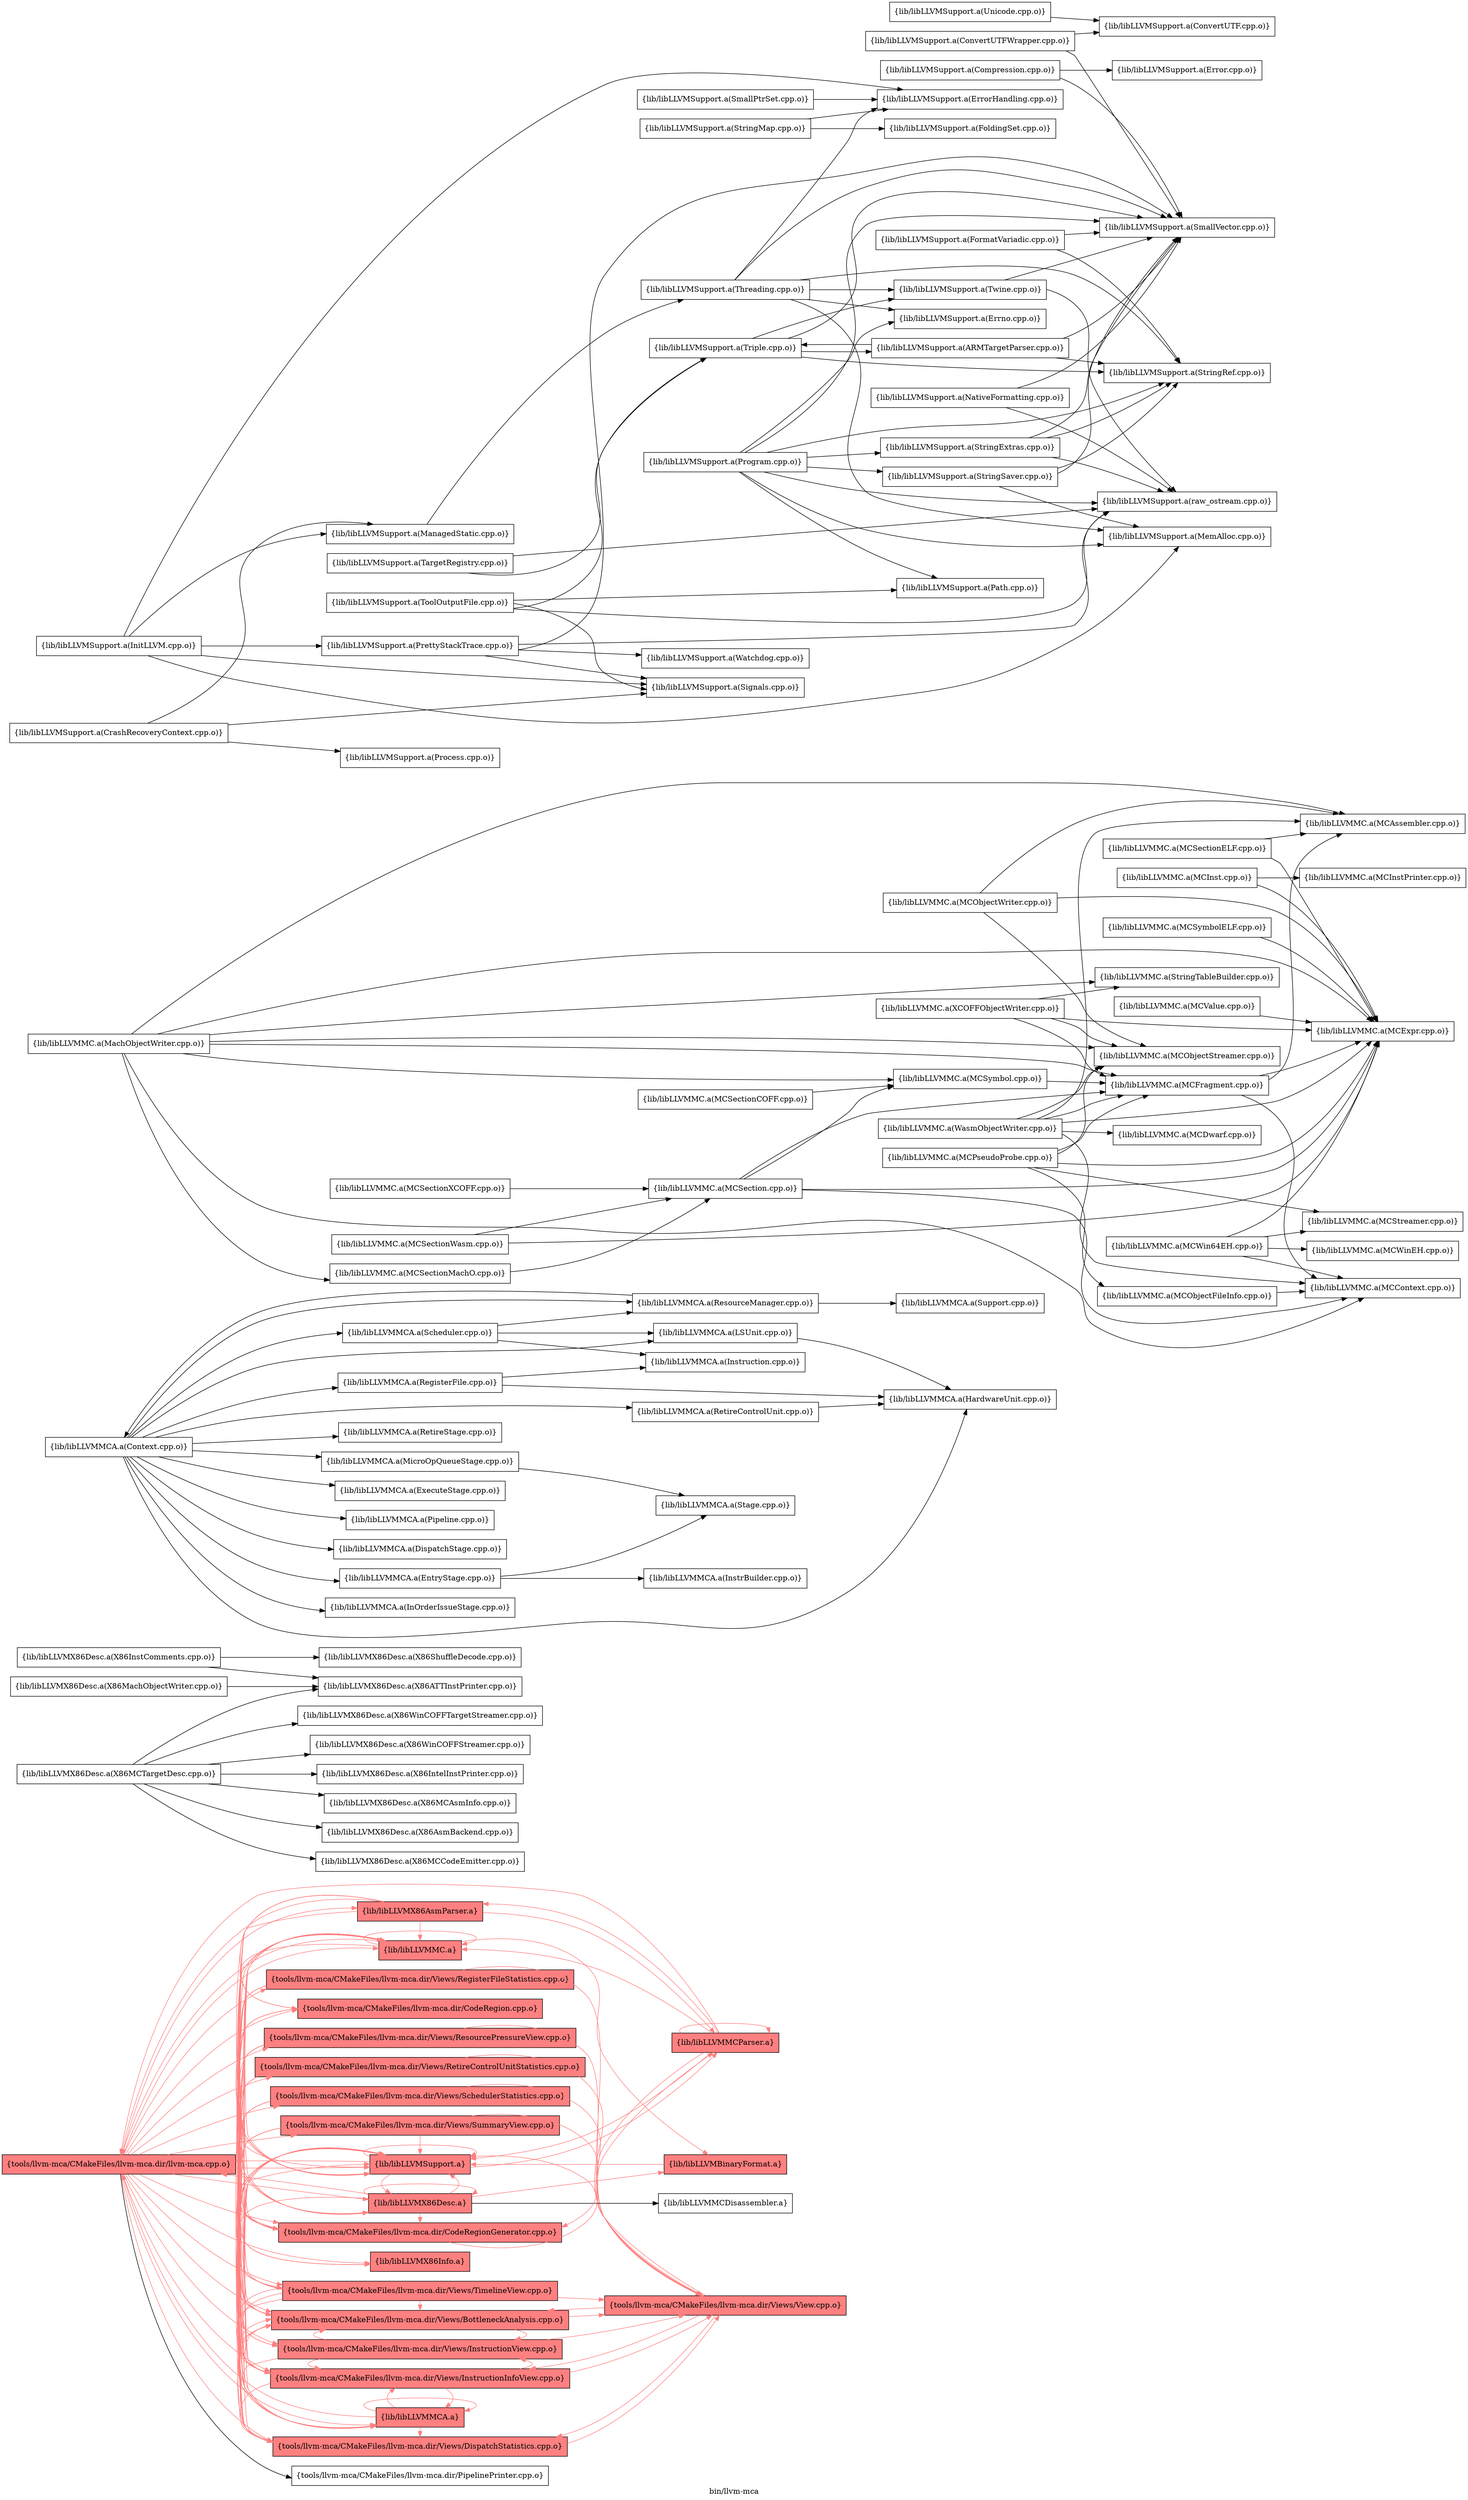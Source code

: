 digraph "bin/llvm-mca" {
	label="bin/llvm-mca";
	rankdir="LR"
	{ rank=same; Node0x556fa1e365c8;  }
	{ rank=same; Node0x556fa1e35e48; Node0x556fa1e37608; Node0x556fa1e37838; Node0x556fa1e37158; Node0x556fa1e38ff8; Node0x556fa1e382d8; Node0x556fa1e380a8; Node0x556fa1e39868; Node0x556fa1e38be8; Node0x556fa1e37f68; Node0x556fa1e384b8; Node0x556fa1e37a18; Node0x556fa1e36cf8; Node0x556fa1e378d8; Node0x556fa1e36a28; Node0x556fa1e35f88; Node0x556fa1e359e8; Node0x556fa1e35ee8; Node0x556fa1e39b88;  }

	Node0x556fa1e365c8 [shape=record,shape=box,style=filled,fillcolor="1.000000 0.5 1",group=1,label="{tools/llvm-mca/CMakeFiles/llvm-mca.dir/llvm-mca.cpp.o}"];
	Node0x556fa1e365c8 -> Node0x556fa1e35e48[color="1.000000 0.5 1"];
	Node0x556fa1e365c8 -> Node0x556fa1e37608[color="1.000000 0.5 1"];
	Node0x556fa1e365c8 -> Node0x556fa1e37838;
	Node0x556fa1e365c8 -> Node0x556fa1e37158[color="1.000000 0.5 1"];
	Node0x556fa1e365c8 -> Node0x556fa1e38ff8[color="1.000000 0.5 1"];
	Node0x556fa1e365c8 -> Node0x556fa1e382d8[color="1.000000 0.5 1"];
	Node0x556fa1e365c8 -> Node0x556fa1e380a8[color="1.000000 0.5 1"];
	Node0x556fa1e365c8 -> Node0x556fa1e39868[color="1.000000 0.5 1"];
	Node0x556fa1e365c8 -> Node0x556fa1e38be8[color="1.000000 0.5 1"];
	Node0x556fa1e365c8 -> Node0x556fa1e37f68[color="1.000000 0.5 1"];
	Node0x556fa1e365c8 -> Node0x556fa1e384b8[color="1.000000 0.5 1"];
	Node0x556fa1e365c8 -> Node0x556fa1e37a18[color="1.000000 0.5 1"];
	Node0x556fa1e365c8 -> Node0x556fa1e36cf8[color="1.000000 0.5 1"];
	Node0x556fa1e365c8 -> Node0x556fa1e378d8[color="1.000000 0.5 1"];
	Node0x556fa1e365c8 -> Node0x556fa1e36a28[color="1.000000 0.5 1"];
	Node0x556fa1e365c8 -> Node0x556fa1e35f88[color="1.000000 0.5 1"];
	Node0x556fa1e365c8 -> Node0x556fa1e359e8[color="1.000000 0.5 1"];
	Node0x556fa1e365c8 -> Node0x556fa1e35ee8[color="1.000000 0.5 1"];
	Node0x556fa1e365c8 -> Node0x556fa1e39b88[color="1.000000 0.5 1"];
	Node0x556fa1e35e48 [shape=record,shape=box,style=filled,fillcolor="1.000000 0.5 1",group=1,label="{tools/llvm-mca/CMakeFiles/llvm-mca.dir/CodeRegion.cpp.o}"];
	Node0x556fa1e35e48 -> Node0x556fa1e39b88[color="1.000000 0.5 1"];
	Node0x556fa1e37608 [shape=record,shape=box,style=filled,fillcolor="1.000000 0.5 1",group=1,label="{tools/llvm-mca/CMakeFiles/llvm-mca.dir/CodeRegionGenerator.cpp.o}"];
	Node0x556fa1e37608 -> Node0x556fa1e35e48[color="1.000000 0.5 1"];
	Node0x556fa1e37608 -> Node0x556fa1e35ee8[color="1.000000 0.5 1"];
	Node0x556fa1e37608 -> Node0x556fa1e3a088[color="1.000000 0.5 1"];
	Node0x556fa1e37608 -> Node0x556fa1e39b88[color="1.000000 0.5 1"];
	Node0x556fa1e37838 [shape=record,shape=box,group=0,label="{tools/llvm-mca/CMakeFiles/llvm-mca.dir/PipelinePrinter.cpp.o}"];
	Node0x556fa1e37158 [shape=record,shape=box,style=filled,fillcolor="1.000000 0.5 1",group=1,label="{tools/llvm-mca/CMakeFiles/llvm-mca.dir/Views/BottleneckAnalysis.cpp.o}"];
	Node0x556fa1e37158 -> Node0x556fa1e380a8[color="1.000000 0.5 1"];
	Node0x556fa1e37158 -> Node0x556fa1e36118[color="1.000000 0.5 1"];
	Node0x556fa1e37158 -> Node0x556fa1e359e8[color="1.000000 0.5 1"];
	Node0x556fa1e37158 -> Node0x556fa1e39b88[color="1.000000 0.5 1"];
	Node0x556fa1e38ff8 [shape=record,shape=box,style=filled,fillcolor="1.000000 0.5 1",group=1,label="{tools/llvm-mca/CMakeFiles/llvm-mca.dir/Views/DispatchStatistics.cpp.o}"];
	Node0x556fa1e38ff8 -> Node0x556fa1e37158[color="1.000000 0.5 1"];
	Node0x556fa1e38ff8 -> Node0x556fa1e36118[color="1.000000 0.5 1"];
	Node0x556fa1e38ff8 -> Node0x556fa1e39b88[color="1.000000 0.5 1"];
	Node0x556fa1e382d8 [shape=record,shape=box,style=filled,fillcolor="1.000000 0.5 1",group=1,label="{tools/llvm-mca/CMakeFiles/llvm-mca.dir/Views/InstructionInfoView.cpp.o}"];
	Node0x556fa1e382d8 -> Node0x556fa1e37158[color="1.000000 0.5 1"];
	Node0x556fa1e382d8 -> Node0x556fa1e38ff8[color="1.000000 0.5 1"];
	Node0x556fa1e382d8 -> Node0x556fa1e380a8[color="1.000000 0.5 1"];
	Node0x556fa1e382d8 -> Node0x556fa1e36118[color="1.000000 0.5 1"];
	Node0x556fa1e382d8 -> Node0x556fa1e359e8[color="1.000000 0.5 1"];
	Node0x556fa1e382d8 -> Node0x556fa1e35ee8[color="1.000000 0.5 1"];
	Node0x556fa1e382d8 -> Node0x556fa1e39b88[color="1.000000 0.5 1"];
	Node0x556fa1e380a8 [shape=record,shape=box,style=filled,fillcolor="1.000000 0.5 1",group=1,label="{tools/llvm-mca/CMakeFiles/llvm-mca.dir/Views/InstructionView.cpp.o}"];
	Node0x556fa1e380a8 -> Node0x556fa1e37158[color="1.000000 0.5 1"];
	Node0x556fa1e380a8 -> Node0x556fa1e38ff8[color="1.000000 0.5 1"];
	Node0x556fa1e380a8 -> Node0x556fa1e382d8[color="1.000000 0.5 1"];
	Node0x556fa1e380a8 -> Node0x556fa1e36118[color="1.000000 0.5 1"];
	Node0x556fa1e380a8 -> Node0x556fa1e39b88[color="1.000000 0.5 1"];
	Node0x556fa1e39868 [shape=record,shape=box,style=filled,fillcolor="1.000000 0.5 1",group=1,label="{tools/llvm-mca/CMakeFiles/llvm-mca.dir/Views/RegisterFileStatistics.cpp.o}"];
	Node0x556fa1e39868 -> Node0x556fa1e37158[color="1.000000 0.5 1"];
	Node0x556fa1e39868 -> Node0x556fa1e38ff8[color="1.000000 0.5 1"];
	Node0x556fa1e39868 -> Node0x556fa1e382d8[color="1.000000 0.5 1"];
	Node0x556fa1e39868 -> Node0x556fa1e36118[color="1.000000 0.5 1"];
	Node0x556fa1e39868 -> Node0x556fa1e39b88[color="1.000000 0.5 1"];
	Node0x556fa1e38be8 [shape=record,shape=box,style=filled,fillcolor="1.000000 0.5 1",group=1,label="{tools/llvm-mca/CMakeFiles/llvm-mca.dir/Views/ResourcePressureView.cpp.o}"];
	Node0x556fa1e38be8 -> Node0x556fa1e37158[color="1.000000 0.5 1"];
	Node0x556fa1e38be8 -> Node0x556fa1e38ff8[color="1.000000 0.5 1"];
	Node0x556fa1e38be8 -> Node0x556fa1e382d8[color="1.000000 0.5 1"];
	Node0x556fa1e38be8 -> Node0x556fa1e380a8[color="1.000000 0.5 1"];
	Node0x556fa1e38be8 -> Node0x556fa1e36118[color="1.000000 0.5 1"];
	Node0x556fa1e38be8 -> Node0x556fa1e359e8[color="1.000000 0.5 1"];
	Node0x556fa1e38be8 -> Node0x556fa1e39b88[color="1.000000 0.5 1"];
	Node0x556fa1e37f68 [shape=record,shape=box,style=filled,fillcolor="1.000000 0.5 1",group=1,label="{tools/llvm-mca/CMakeFiles/llvm-mca.dir/Views/RetireControlUnitStatistics.cpp.o}"];
	Node0x556fa1e37f68 -> Node0x556fa1e37158[color="1.000000 0.5 1"];
	Node0x556fa1e37f68 -> Node0x556fa1e38ff8[color="1.000000 0.5 1"];
	Node0x556fa1e37f68 -> Node0x556fa1e382d8[color="1.000000 0.5 1"];
	Node0x556fa1e37f68 -> Node0x556fa1e36118[color="1.000000 0.5 1"];
	Node0x556fa1e37f68 -> Node0x556fa1e39b88[color="1.000000 0.5 1"];
	Node0x556fa1e384b8 [shape=record,shape=box,style=filled,fillcolor="1.000000 0.5 1",group=1,label="{tools/llvm-mca/CMakeFiles/llvm-mca.dir/Views/SchedulerStatistics.cpp.o}"];
	Node0x556fa1e384b8 -> Node0x556fa1e37158[color="1.000000 0.5 1"];
	Node0x556fa1e384b8 -> Node0x556fa1e38ff8[color="1.000000 0.5 1"];
	Node0x556fa1e384b8 -> Node0x556fa1e382d8[color="1.000000 0.5 1"];
	Node0x556fa1e384b8 -> Node0x556fa1e36118[color="1.000000 0.5 1"];
	Node0x556fa1e384b8 -> Node0x556fa1e39b88[color="1.000000 0.5 1"];
	Node0x556fa1e37a18 [shape=record,shape=box,style=filled,fillcolor="1.000000 0.5 1",group=1,label="{tools/llvm-mca/CMakeFiles/llvm-mca.dir/Views/SummaryView.cpp.o}"];
	Node0x556fa1e37a18 -> Node0x556fa1e37158[color="1.000000 0.5 1"];
	Node0x556fa1e37a18 -> Node0x556fa1e38ff8[color="1.000000 0.5 1"];
	Node0x556fa1e37a18 -> Node0x556fa1e382d8[color="1.000000 0.5 1"];
	Node0x556fa1e37a18 -> Node0x556fa1e36118[color="1.000000 0.5 1"];
	Node0x556fa1e37a18 -> Node0x556fa1e359e8[color="1.000000 0.5 1"];
	Node0x556fa1e37a18 -> Node0x556fa1e39b88[color="1.000000 0.5 1"];
	Node0x556fa1e36cf8 [shape=record,shape=box,style=filled,fillcolor="1.000000 0.5 1",group=1,label="{tools/llvm-mca/CMakeFiles/llvm-mca.dir/Views/TimelineView.cpp.o}"];
	Node0x556fa1e36cf8 -> Node0x556fa1e37158[color="1.000000 0.5 1"];
	Node0x556fa1e36cf8 -> Node0x556fa1e38ff8[color="1.000000 0.5 1"];
	Node0x556fa1e36cf8 -> Node0x556fa1e382d8[color="1.000000 0.5 1"];
	Node0x556fa1e36cf8 -> Node0x556fa1e380a8[color="1.000000 0.5 1"];
	Node0x556fa1e36cf8 -> Node0x556fa1e36118[color="1.000000 0.5 1"];
	Node0x556fa1e36cf8 -> Node0x556fa1e39b88[color="1.000000 0.5 1"];
	Node0x556fa1e378d8 [shape=record,shape=box,style=filled,fillcolor="1.000000 0.5 1",group=1,label="{lib/libLLVMX86AsmParser.a}"];
	Node0x556fa1e378d8 -> Node0x556fa1e365c8[color="1.000000 0.5 1"];
	Node0x556fa1e378d8 -> Node0x556fa1e35e48[color="1.000000 0.5 1"];
	Node0x556fa1e378d8 -> Node0x556fa1e37608[color="1.000000 0.5 1"];
	Node0x556fa1e378d8 -> Node0x556fa1e36a28[color="1.000000 0.5 1"];
	Node0x556fa1e378d8 -> Node0x556fa1e35f88[color="1.000000 0.5 1"];
	Node0x556fa1e378d8 -> Node0x556fa1e35ee8[color="1.000000 0.5 1"];
	Node0x556fa1e378d8 -> Node0x556fa1e3a088[color="1.000000 0.5 1"];
	Node0x556fa1e378d8 -> Node0x556fa1e39b88[color="1.000000 0.5 1"];
	Node0x556fa1e36a28 [shape=record,shape=box,style=filled,fillcolor="1.000000 0.5 1",group=1,label="{lib/libLLVMX86Desc.a}"];
	Node0x556fa1e36a28 -> Node0x556fa1e365c8[color="1.000000 0.5 1"];
	Node0x556fa1e36a28 -> Node0x556fa1e36a28[color="1.000000 0.5 1"];
	Node0x556fa1e36a28 -> Node0x556fa1e35ee8[color="1.000000 0.5 1"];
	Node0x556fa1e36a28 -> Node0x556fa1e39b88[color="1.000000 0.5 1"];
	Node0x556fa1e36a28 -> Node0x556fa1e35f88[color="1.000000 0.5 1"];
	Node0x556fa1e36a28 -> Node0x556fa1e39728;
	Node0x556fa1e36a28 -> Node0x556fa1e35e48[color="1.000000 0.5 1"];
	Node0x556fa1e36a28 -> Node0x556fa1e38c88[color="1.000000 0.5 1"];
	Node0x556fa1e36a28 -> Node0x556fa1e37608[color="1.000000 0.5 1"];
	Node0x556fa1e35f88 [shape=record,shape=box,style=filled,fillcolor="1.000000 0.5 1",group=1,label="{lib/libLLVMX86Info.a}"];
	Node0x556fa1e35f88 -> Node0x556fa1e39b88[color="1.000000 0.5 1"];
	Node0x556fa1e359e8 [shape=record,shape=box,style=filled,fillcolor="1.000000 0.5 1",group=1,label="{lib/libLLVMMCA.a}"];
	Node0x556fa1e359e8 -> Node0x556fa1e39b88[color="1.000000 0.5 1"];
	Node0x556fa1e359e8 -> Node0x556fa1e365c8[color="1.000000 0.5 1"];
	Node0x556fa1e359e8 -> Node0x556fa1e382d8[color="1.000000 0.5 1"];
	Node0x556fa1e359e8 -> Node0x556fa1e359e8[color="1.000000 0.5 1"];
	Node0x556fa1e359e8 -> Node0x556fa1e35ee8[color="1.000000 0.5 1"];
	Node0x556fa1e359e8 -> Node0x556fa1e37158[color="1.000000 0.5 1"];
	Node0x556fa1e359e8 -> Node0x556fa1e38ff8[color="1.000000 0.5 1"];
	Node0x556fa1e35ee8 [shape=record,shape=box,style=filled,fillcolor="1.000000 0.5 1",group=1,label="{lib/libLLVMMC.a}"];
	Node0x556fa1e35ee8 -> Node0x556fa1e36a28[color="1.000000 0.5 1"];
	Node0x556fa1e35ee8 -> Node0x556fa1e359e8[color="1.000000 0.5 1"];
	Node0x556fa1e35ee8 -> Node0x556fa1e39b88[color="1.000000 0.5 1"];
	Node0x556fa1e35ee8 -> Node0x556fa1e365c8[color="1.000000 0.5 1"];
	Node0x556fa1e35ee8 -> Node0x556fa1e35ee8[color="1.000000 0.5 1"];
	Node0x556fa1e35ee8 -> Node0x556fa1e35e48[color="1.000000 0.5 1"];
	Node0x556fa1e35ee8 -> Node0x556fa1e37608[color="1.000000 0.5 1"];
	Node0x556fa1e35ee8 -> Node0x556fa1e38c88[color="1.000000 0.5 1"];
	Node0x556fa1e35ee8 -> Node0x556fa1e382d8[color="1.000000 0.5 1"];
	Node0x556fa1e35ee8 -> Node0x556fa1e36cf8[color="1.000000 0.5 1"];
	Node0x556fa1e39b88 [shape=record,shape=box,style=filled,fillcolor="1.000000 0.5 1",group=1,label="{lib/libLLVMSupport.a}"];
	Node0x556fa1e39b88 -> Node0x556fa1e365c8[color="1.000000 0.5 1"];
	Node0x556fa1e39b88 -> Node0x556fa1e35ee8[color="1.000000 0.5 1"];
	Node0x556fa1e39b88 -> Node0x556fa1e3a088[color="1.000000 0.5 1"];
	Node0x556fa1e39b88 -> Node0x556fa1e39b88[color="1.000000 0.5 1"];
	Node0x556fa1e39b88 -> Node0x556fa1e37158[color="1.000000 0.5 1"];
	Node0x556fa1e39b88 -> Node0x556fa1e36cf8[color="1.000000 0.5 1"];
	Node0x556fa1e39b88 -> Node0x556fa1e38ff8[color="1.000000 0.5 1"];
	Node0x556fa1e39b88 -> Node0x556fa1e382d8[color="1.000000 0.5 1"];
	Node0x556fa1e39b88 -> Node0x556fa1e36a28[color="1.000000 0.5 1"];
	Node0x556fa1e3a088 [shape=record,shape=box,style=filled,fillcolor="1.000000 0.5 1",group=1,label="{lib/libLLVMMCParser.a}"];
	Node0x556fa1e3a088 -> Node0x556fa1e365c8[color="1.000000 0.5 1"];
	Node0x556fa1e3a088 -> Node0x556fa1e37608[color="1.000000 0.5 1"];
	Node0x556fa1e3a088 -> Node0x556fa1e378d8[color="1.000000 0.5 1"];
	Node0x556fa1e3a088 -> Node0x556fa1e35ee8[color="1.000000 0.5 1"];
	Node0x556fa1e3a088 -> Node0x556fa1e3a088[color="1.000000 0.5 1"];
	Node0x556fa1e3a088 -> Node0x556fa1e39b88[color="1.000000 0.5 1"];
	Node0x556fa1e36118 [shape=record,shape=box,style=filled,fillcolor="1.000000 0.5 1",group=1,label="{tools/llvm-mca/CMakeFiles/llvm-mca.dir/Views/View.cpp.o}"];
	Node0x556fa1e36118 -> Node0x556fa1e37158[color="1.000000 0.5 1"];
	Node0x556fa1e36118 -> Node0x556fa1e38ff8[color="1.000000 0.5 1"];
	Node0x556fa1e36118 -> Node0x556fa1e382d8[color="1.000000 0.5 1"];
	Node0x556fa1e36118 -> Node0x556fa1e39b88[color="1.000000 0.5 1"];
	Node0x556fa1e372e8 [shape=record,shape=box,group=0,label="{lib/libLLVMX86Desc.a(X86InstComments.cpp.o)}"];
	Node0x556fa1e372e8 -> Node0x556fa1e3a178;
	Node0x556fa1e372e8 -> Node0x556fa1e381e8;
	Node0x556fa1e3a178 [shape=record,shape=box,group=0,label="{lib/libLLVMX86Desc.a(X86ATTInstPrinter.cpp.o)}"];
	Node0x556fa1e381e8 [shape=record,shape=box,group=0,label="{lib/libLLVMX86Desc.a(X86ShuffleDecode.cpp.o)}"];
	Node0x556fa1e38418 [shape=record,shape=box,group=0,label="{lib/libLLVMX86Desc.a(X86MCTargetDesc.cpp.o)}"];
	Node0x556fa1e38418 -> Node0x556fa1e3a178;
	Node0x556fa1e38418 -> Node0x556fa1e36a78;
	Node0x556fa1e38418 -> Node0x556fa1e39048;
	Node0x556fa1e38418 -> Node0x556fa1e39318;
	Node0x556fa1e38418 -> Node0x556fa1e39db8;
	Node0x556fa1e38418 -> Node0x556fa1e399f8;
	Node0x556fa1e38418 -> Node0x556fa1e392c8;
	Node0x556fa1e36a78 [shape=record,shape=box,group=0,label="{lib/libLLVMX86Desc.a(X86IntelInstPrinter.cpp.o)}"];
	Node0x556fa1e39048 [shape=record,shape=box,group=0,label="{lib/libLLVMX86Desc.a(X86AsmBackend.cpp.o)}"];
	Node0x556fa1e39318 [shape=record,shape=box,group=0,label="{lib/libLLVMX86Desc.a(X86MCAsmInfo.cpp.o)}"];
	Node0x556fa1e39db8 [shape=record,shape=box,group=0,label="{lib/libLLVMX86Desc.a(X86MCCodeEmitter.cpp.o)}"];
	Node0x556fa1e399f8 [shape=record,shape=box,group=0,label="{lib/libLLVMX86Desc.a(X86WinCOFFStreamer.cpp.o)}"];
	Node0x556fa1e392c8 [shape=record,shape=box,group=0,label="{lib/libLLVMX86Desc.a(X86WinCOFFTargetStreamer.cpp.o)}"];
	Node0x556fa1e39728 [shape=record,shape=box,group=0,label="{lib/libLLVMMCDisassembler.a}"];
	Node0x556fa1e38c88 [shape=record,shape=box,style=filled,fillcolor="1.000000 0.5 1",group=1,label="{lib/libLLVMBinaryFormat.a}"];
	Node0x556fa1e38c88 -> Node0x556fa1e39b88[color="1.000000 0.5 1"];
	Node0x556fa1e3a0d8 [shape=record,shape=box,group=0,label="{lib/libLLVMX86Desc.a(X86MachObjectWriter.cpp.o)}"];
	Node0x556fa1e3a0d8 -> Node0x556fa1e3a178;
	Node0x556fa1e37dd8 [shape=record,shape=box,group=0,label="{lib/libLLVMMCA.a(Context.cpp.o)}"];
	Node0x556fa1e37dd8 -> Node0x556fa1e38378;
	Node0x556fa1e37dd8 -> Node0x556fa1e38a58;
	Node0x556fa1e37dd8 -> Node0x556fa1e39138;
	Node0x556fa1e37dd8 -> Node0x556fa1e399a8;
	Node0x556fa1e37dd8 -> Node0x556fa1e3a128;
	Node0x556fa1e37dd8 -> Node0x556fa1e35628;
	Node0x556fa1e37dd8 -> Node0x556fa1e370b8;
	Node0x556fa1e37dd8 -> Node0x556fa1e36988;
	Node0x556fa1e37dd8 -> Node0x556fa1e36618;
	Node0x556fa1e37dd8 -> Node0x556fa1e35e98;
	Node0x556fa1e37dd8 -> Node0x556fa1e35718;
	Node0x556fa1e37dd8 -> Node0x556fa1e39818;
	Node0x556fa1e37dd8 -> Node0x556fa1e390e8;
	Node0x556fa1e38378 [shape=record,shape=box,group=0,label="{lib/libLLVMMCA.a(HardwareUnit.cpp.o)}"];
	Node0x556fa1e38a58 [shape=record,shape=box,group=0,label="{lib/libLLVMMCA.a(LSUnit.cpp.o)}"];
	Node0x556fa1e38a58 -> Node0x556fa1e38378;
	Node0x556fa1e39138 [shape=record,shape=box,group=0,label="{lib/libLLVMMCA.a(RegisterFile.cpp.o)}"];
	Node0x556fa1e39138 -> Node0x556fa1e38378;
	Node0x556fa1e39138 -> Node0x556fa1e37928;
	Node0x556fa1e399a8 [shape=record,shape=box,group=0,label="{lib/libLLVMMCA.a(ResourceManager.cpp.o)}"];
	Node0x556fa1e399a8 -> Node0x556fa1e37dd8;
	Node0x556fa1e399a8 -> Node0x556fa1e39368;
	Node0x556fa1e3a128 [shape=record,shape=box,group=0,label="{lib/libLLVMMCA.a(RetireControlUnit.cpp.o)}"];
	Node0x556fa1e3a128 -> Node0x556fa1e38378;
	Node0x556fa1e35628 [shape=record,shape=box,group=0,label="{lib/libLLVMMCA.a(Scheduler.cpp.o)}"];
	Node0x556fa1e35628 -> Node0x556fa1e38a58;
	Node0x556fa1e35628 -> Node0x556fa1e399a8;
	Node0x556fa1e35628 -> Node0x556fa1e37928;
	Node0x556fa1e370b8 [shape=record,shape=box,group=0,label="{lib/libLLVMMCA.a(Pipeline.cpp.o)}"];
	Node0x556fa1e36988 [shape=record,shape=box,group=0,label="{lib/libLLVMMCA.a(DispatchStage.cpp.o)}"];
	Node0x556fa1e36618 [shape=record,shape=box,group=0,label="{lib/libLLVMMCA.a(EntryStage.cpp.o)}"];
	Node0x556fa1e36618 -> Node0x556fa1e37e78;
	Node0x556fa1e36618 -> Node0x556fa1e38968;
	Node0x556fa1e35e98 [shape=record,shape=box,group=0,label="{lib/libLLVMMCA.a(ExecuteStage.cpp.o)}"];
	Node0x556fa1e35718 [shape=record,shape=box,group=0,label="{lib/libLLVMMCA.a(InOrderIssueStage.cpp.o)}"];
	Node0x556fa1e39818 [shape=record,shape=box,group=0,label="{lib/libLLVMMCA.a(MicroOpQueueStage.cpp.o)}"];
	Node0x556fa1e39818 -> Node0x556fa1e38968;
	Node0x556fa1e390e8 [shape=record,shape=box,group=0,label="{lib/libLLVMMCA.a(RetireStage.cpp.o)}"];
	Node0x556fa1e37928 [shape=record,shape=box,group=0,label="{lib/libLLVMMCA.a(Instruction.cpp.o)}"];
	Node0x556fa1e39368 [shape=record,shape=box,group=0,label="{lib/libLLVMMCA.a(Support.cpp.o)}"];
	Node0x556fa1e37e78 [shape=record,shape=box,group=0,label="{lib/libLLVMMCA.a(InstrBuilder.cpp.o)}"];
	Node0x556fa1e38968 [shape=record,shape=box,group=0,label="{lib/libLLVMMCA.a(Stage.cpp.o)}"];
	Node0x556fa1e38a08 [shape=record,shape=box,group=0,label="{lib/libLLVMMC.a(MCFragment.cpp.o)}"];
	Node0x556fa1e38a08 -> Node0x556fa1e37658;
	Node0x556fa1e38a08 -> Node0x556fa1e36028;
	Node0x556fa1e38a08 -> Node0x556fa1e39a48;
	Node0x556fa1e37658 [shape=record,shape=box,group=0,label="{lib/libLLVMMC.a(MCAssembler.cpp.o)}"];
	Node0x556fa1e36028 [shape=record,shape=box,group=0,label="{lib/libLLVMMC.a(MCContext.cpp.o)}"];
	Node0x556fa1e39a48 [shape=record,shape=box,group=0,label="{lib/libLLVMMC.a(MCExpr.cpp.o)}"];
	Node0x556fa1e38c38 [shape=record,shape=box,group=0,label="{lib/libLLVMMC.a(MCInst.cpp.o)}"];
	Node0x556fa1e38c38 -> Node0x556fa1e39a48;
	Node0x556fa1e38c38 -> Node0x556fa1e38558;
	Node0x556fa1e38558 [shape=record,shape=box,group=0,label="{lib/libLLVMMC.a(MCInstPrinter.cpp.o)}"];
	Node0x556fa1e36ed8 [shape=record,shape=box,group=0,label="{lib/libLLVMMC.a(MCObjectFileInfo.cpp.o)}"];
	Node0x556fa1e36ed8 -> Node0x556fa1e36028;
	Node0x556fa1e36078 [shape=record,shape=box,group=0,label="{lib/libLLVMMC.a(MCObjectWriter.cpp.o)}"];
	Node0x556fa1e36078 -> Node0x556fa1e37658;
	Node0x556fa1e36078 -> Node0x556fa1e39a48;
	Node0x556fa1e36078 -> Node0x556fa1e36ca8;
	Node0x556fa1e36ca8 [shape=record,shape=box,group=0,label="{lib/libLLVMMC.a(MCObjectStreamer.cpp.o)}"];
	Node0x556fa1e35da8 [shape=record,shape=box,group=0,label="{lib/libLLVMMC.a(MCPseudoProbe.cpp.o)}"];
	Node0x556fa1e35da8 -> Node0x556fa1e39a48;
	Node0x556fa1e35da8 -> Node0x556fa1e38a08;
	Node0x556fa1e35da8 -> Node0x556fa1e36ed8;
	Node0x556fa1e35da8 -> Node0x556fa1e36ca8;
	Node0x556fa1e35da8 -> Node0x556fa1e38af8;
	Node0x556fa1e38af8 [shape=record,shape=box,group=0,label="{lib/libLLVMMC.a(MCStreamer.cpp.o)}"];
	Node0x556fa1e36758 [shape=record,shape=box,group=0,label="{lib/libLLVMMC.a(MCSection.cpp.o)}"];
	Node0x556fa1e36758 -> Node0x556fa1e36028;
	Node0x556fa1e36758 -> Node0x556fa1e39a48;
	Node0x556fa1e36758 -> Node0x556fa1e38a08;
	Node0x556fa1e36758 -> Node0x556fa1e37ab8;
	Node0x556fa1e37ab8 [shape=record,shape=box,group=0,label="{lib/libLLVMMC.a(MCSymbol.cpp.o)}"];
	Node0x556fa1e37ab8 -> Node0x556fa1e38a08;
	Node0x556fa1e35b78 [shape=record,shape=box,group=0,label="{lib/libLLVMMC.a(MCSectionCOFF.cpp.o)}"];
	Node0x556fa1e35b78 -> Node0x556fa1e37ab8;
	Node0x556fa1e35948 [shape=record,shape=box,group=0,label="{lib/libLLVMMC.a(MCSectionELF.cpp.o)}"];
	Node0x556fa1e35948 -> Node0x556fa1e37658;
	Node0x556fa1e35948 -> Node0x556fa1e39a48;
	Node0x556fa1e39e08 [shape=record,shape=box,group=0,label="{lib/libLLVMMC.a(MCSectionMachO.cpp.o)}"];
	Node0x556fa1e39e08 -> Node0x556fa1e36758;
	Node0x556fa1e39688 [shape=record,shape=box,group=0,label="{lib/libLLVMMC.a(MCSectionWasm.cpp.o)}"];
	Node0x556fa1e39688 -> Node0x556fa1e39a48;
	Node0x556fa1e39688 -> Node0x556fa1e36758;
	Node0x556fa1e39408 [shape=record,shape=box,group=0,label="{lib/libLLVMMC.a(MCSectionXCOFF.cpp.o)}"];
	Node0x556fa1e39408 -> Node0x556fa1e36758;
	Node0x556fa1e39d68 [shape=record,shape=box,group=0,label="{lib/libLLVMMC.a(MCSymbolELF.cpp.o)}"];
	Node0x556fa1e39d68 -> Node0x556fa1e39a48;
	Node0x556fa1e37a68 [shape=record,shape=box,group=0,label="{lib/libLLVMMC.a(MCValue.cpp.o)}"];
	Node0x556fa1e37a68 -> Node0x556fa1e39a48;
	Node0x556fa1e36bb8 [shape=record,shape=box,group=0,label="{lib/libLLVMMC.a(MCWin64EH.cpp.o)}"];
	Node0x556fa1e36bb8 -> Node0x556fa1e36028;
	Node0x556fa1e36bb8 -> Node0x556fa1e39a48;
	Node0x556fa1e36bb8 -> Node0x556fa1e38af8;
	Node0x556fa1e36bb8 -> Node0x556fa1e39098;
	Node0x556fa1e39098 [shape=record,shape=box,group=0,label="{lib/libLLVMMC.a(MCWinEH.cpp.o)}"];
	Node0x556fa1e383c8 [shape=record,shape=box,group=0,label="{lib/libLLVMMC.a(MachObjectWriter.cpp.o)}"];
	Node0x556fa1e383c8 -> Node0x556fa1e37658;
	Node0x556fa1e383c8 -> Node0x556fa1e36028;
	Node0x556fa1e383c8 -> Node0x556fa1e39a48;
	Node0x556fa1e383c8 -> Node0x556fa1e38a08;
	Node0x556fa1e383c8 -> Node0x556fa1e36ca8;
	Node0x556fa1e383c8 -> Node0x556fa1e39e08;
	Node0x556fa1e383c8 -> Node0x556fa1e37ab8;
	Node0x556fa1e383c8 -> Node0x556fa1e3a2b8;
	Node0x556fa1e3a2b8 [shape=record,shape=box,group=0,label="{lib/libLLVMMC.a(StringTableBuilder.cpp.o)}"];
	Node0x556fa1e36fc8 [shape=record,shape=box,group=0,label="{lib/libLLVMMC.a(WasmObjectWriter.cpp.o)}"];
	Node0x556fa1e36fc8 -> Node0x556fa1e37658;
	Node0x556fa1e36fc8 -> Node0x556fa1e36028;
	Node0x556fa1e36fc8 -> Node0x556fa1e39f98;
	Node0x556fa1e36fc8 -> Node0x556fa1e39a48;
	Node0x556fa1e36fc8 -> Node0x556fa1e38a08;
	Node0x556fa1e36fc8 -> Node0x556fa1e36ca8;
	Node0x556fa1e39f98 [shape=record,shape=box,group=0,label="{lib/libLLVMMC.a(MCDwarf.cpp.o)}"];
	Node0x556fa1e37d88 [shape=record,shape=box,group=0,label="{lib/libLLVMMC.a(XCOFFObjectWriter.cpp.o)}"];
	Node0x556fa1e37d88 -> Node0x556fa1e39a48;
	Node0x556fa1e37d88 -> Node0x556fa1e38a08;
	Node0x556fa1e37d88 -> Node0x556fa1e36ca8;
	Node0x556fa1e37d88 -> Node0x556fa1e3a2b8;
	Node0x556fa1e380f8 [shape=record,shape=box,group=0,label="{lib/libLLVMSupport.a(Compression.cpp.o)}"];
	Node0x556fa1e380f8 -> Node0x556fa1e36668;
	Node0x556fa1e380f8 -> Node0x556fa1e36e88;
	Node0x556fa1e36668 [shape=record,shape=box,group=0,label="{lib/libLLVMSupport.a(Error.cpp.o)}"];
	Node0x556fa1e36e88 [shape=record,shape=box,group=0,label="{lib/libLLVMSupport.a(SmallVector.cpp.o)}"];
	Node0x556fa1e391d8 [shape=record,shape=box,group=0,label="{lib/libLLVMSupport.a(ConvertUTFWrapper.cpp.o)}"];
	Node0x556fa1e391d8 -> Node0x556fa1e371a8;
	Node0x556fa1e391d8 -> Node0x556fa1e36e88;
	Node0x556fa1e371a8 [shape=record,shape=box,group=0,label="{lib/libLLVMSupport.a(ConvertUTF.cpp.o)}"];
	Node0x556fa1e38b48 [shape=record,shape=box,group=0,label="{lib/libLLVMSupport.a(FormatVariadic.cpp.o)}"];
	Node0x556fa1e38b48 -> Node0x556fa1e36e88;
	Node0x556fa1e38b48 -> Node0x556fa1e36708;
	Node0x556fa1e36708 [shape=record,shape=box,group=0,label="{lib/libLLVMSupport.a(StringRef.cpp.o)}"];
	Node0x556fa1e38328 [shape=record,shape=box,group=0,label="{lib/libLLVMSupport.a(InitLLVM.cpp.o)}"];
	Node0x556fa1e38328 -> Node0x556fa1e358f8;
	Node0x556fa1e38328 -> Node0x556fa1e39a98;
	Node0x556fa1e38328 -> Node0x556fa1e39cc8;
	Node0x556fa1e38328 -> Node0x556fa1e37ec8;
	Node0x556fa1e38328 -> Node0x556fa1e35bc8;
	Node0x556fa1e358f8 [shape=record,shape=box,group=0,label="{lib/libLLVMSupport.a(ErrorHandling.cpp.o)}"];
	Node0x556fa1e39a98 [shape=record,shape=box,group=0,label="{lib/libLLVMSupport.a(ManagedStatic.cpp.o)}"];
	Node0x556fa1e39a98 -> Node0x556fa1e39638;
	Node0x556fa1e39cc8 [shape=record,shape=box,group=0,label="{lib/libLLVMSupport.a(MemAlloc.cpp.o)}"];
	Node0x556fa1e37ec8 [shape=record,shape=box,group=0,label="{lib/libLLVMSupport.a(PrettyStackTrace.cpp.o)}"];
	Node0x556fa1e37ec8 -> Node0x556fa1e36e88;
	Node0x556fa1e37ec8 -> Node0x556fa1e39ae8;
	Node0x556fa1e37ec8 -> Node0x556fa1e35bc8;
	Node0x556fa1e37ec8 -> Node0x556fa1e393b8;
	Node0x556fa1e35bc8 [shape=record,shape=box,group=0,label="{lib/libLLVMSupport.a(Signals.cpp.o)}"];
	Node0x556fa1e39638 [shape=record,shape=box,group=0,label="{lib/libLLVMSupport.a(Threading.cpp.o)}"];
	Node0x556fa1e39638 -> Node0x556fa1e358f8;
	Node0x556fa1e39638 -> Node0x556fa1e39cc8;
	Node0x556fa1e39638 -> Node0x556fa1e36e88;
	Node0x556fa1e39638 -> Node0x556fa1e36708;
	Node0x556fa1e39638 -> Node0x556fa1e37018;
	Node0x556fa1e39638 -> Node0x556fa1e37b58;
	Node0x556fa1e385f8 [shape=record,shape=box,group=0,label="{lib/libLLVMSupport.a(NativeFormatting.cpp.o)}"];
	Node0x556fa1e385f8 -> Node0x556fa1e36e88;
	Node0x556fa1e385f8 -> Node0x556fa1e39ae8;
	Node0x556fa1e39ae8 [shape=record,shape=box,group=0,label="{lib/libLLVMSupport.a(raw_ostream.cpp.o)}"];
	Node0x556fa1e393b8 [shape=record,shape=box,group=0,label="{lib/libLLVMSupport.a(Watchdog.cpp.o)}"];
	Node0x556fa1e38b98 [shape=record,shape=box,group=0,label="{lib/libLLVMSupport.a(SmallPtrSet.cpp.o)}"];
	Node0x556fa1e38b98 -> Node0x556fa1e358f8;
	Node0x556fa1e37518 [shape=record,shape=box,group=0,label="{lib/libLLVMSupport.a(StringMap.cpp.o)}"];
	Node0x556fa1e37518 -> Node0x556fa1e358f8;
	Node0x556fa1e37518 -> Node0x556fa1e37b08;
	Node0x556fa1e37b08 [shape=record,shape=box,group=0,label="{lib/libLLVMSupport.a(FoldingSet.cpp.o)}"];
	Node0x556fa1e35ad8 [shape=record,shape=box,group=0,label="{lib/libLLVMSupport.a(StringSaver.cpp.o)}"];
	Node0x556fa1e35ad8 -> Node0x556fa1e39cc8;
	Node0x556fa1e35ad8 -> Node0x556fa1e36e88;
	Node0x556fa1e35ad8 -> Node0x556fa1e36708;
	Node0x556fa1e35a88 [shape=record,shape=box,group=0,label="{lib/libLLVMSupport.a(ToolOutputFile.cpp.o)}"];
	Node0x556fa1e35a88 -> Node0x556fa1e374c8;
	Node0x556fa1e35a88 -> Node0x556fa1e39ae8;
	Node0x556fa1e35a88 -> Node0x556fa1e36398;
	Node0x556fa1e35a88 -> Node0x556fa1e35bc8;
	Node0x556fa1e374c8 [shape=record,shape=box,group=0,label="{lib/libLLVMSupport.a(Triple.cpp.o)}"];
	Node0x556fa1e374c8 -> Node0x556fa1e36e88;
	Node0x556fa1e374c8 -> Node0x556fa1e36708;
	Node0x556fa1e374c8 -> Node0x556fa1e36d48;
	Node0x556fa1e374c8 -> Node0x556fa1e37018;
	Node0x556fa1e36398 [shape=record,shape=box,group=0,label="{lib/libLLVMSupport.a(Path.cpp.o)}"];
	Node0x556fa1e36d48 [shape=record,shape=box,group=0,label="{lib/libLLVMSupport.a(ARMTargetParser.cpp.o)}"];
	Node0x556fa1e36d48 -> Node0x556fa1e36e88;
	Node0x556fa1e36d48 -> Node0x556fa1e36708;
	Node0x556fa1e36d48 -> Node0x556fa1e374c8;
	Node0x556fa1e37018 [shape=record,shape=box,group=0,label="{lib/libLLVMSupport.a(Twine.cpp.o)}"];
	Node0x556fa1e37018 -> Node0x556fa1e36e88;
	Node0x556fa1e37018 -> Node0x556fa1e39ae8;
	Node0x556fa1e38eb8 [shape=record,shape=box,group=0,label="{lib/libLLVMSupport.a(Unicode.cpp.o)}"];
	Node0x556fa1e38eb8 -> Node0x556fa1e371a8;
	Node0x556fa1e38d78 [shape=record,shape=box,group=0,label="{lib/libLLVMSupport.a(CrashRecoveryContext.cpp.o)}"];
	Node0x556fa1e38d78 -> Node0x556fa1e39a98;
	Node0x556fa1e38d78 -> Node0x556fa1e37e28;
	Node0x556fa1e38d78 -> Node0x556fa1e35bc8;
	Node0x556fa1e37e28 [shape=record,shape=box,group=0,label="{lib/libLLVMSupport.a(Process.cpp.o)}"];
	Node0x556fa1e38d28 [shape=record,shape=box,group=0,label="{lib/libLLVMSupport.a(StringExtras.cpp.o)}"];
	Node0x556fa1e38d28 -> Node0x556fa1e36e88;
	Node0x556fa1e38d28 -> Node0x556fa1e36708;
	Node0x556fa1e38d28 -> Node0x556fa1e39ae8;
	Node0x556fa1e369d8 [shape=record,shape=box,group=0,label="{lib/libLLVMSupport.a(Program.cpp.o)}"];
	Node0x556fa1e369d8 -> Node0x556fa1e39cc8;
	Node0x556fa1e369d8 -> Node0x556fa1e36e88;
	Node0x556fa1e369d8 -> Node0x556fa1e35ad8;
	Node0x556fa1e369d8 -> Node0x556fa1e36708;
	Node0x556fa1e369d8 -> Node0x556fa1e39ae8;
	Node0x556fa1e369d8 -> Node0x556fa1e36398;
	Node0x556fa1e369d8 -> Node0x556fa1e38d28;
	Node0x556fa1e369d8 -> Node0x556fa1e37b58;
	Node0x556fa1e37b58 [shape=record,shape=box,group=0,label="{lib/libLLVMSupport.a(Errno.cpp.o)}"];
	Node0x556fa1e35c18 [shape=record,shape=box,group=0,label="{lib/libLLVMSupport.a(TargetRegistry.cpp.o)}"];
	Node0x556fa1e35c18 -> Node0x556fa1e374c8;
	Node0x556fa1e35c18 -> Node0x556fa1e39ae8;
}

